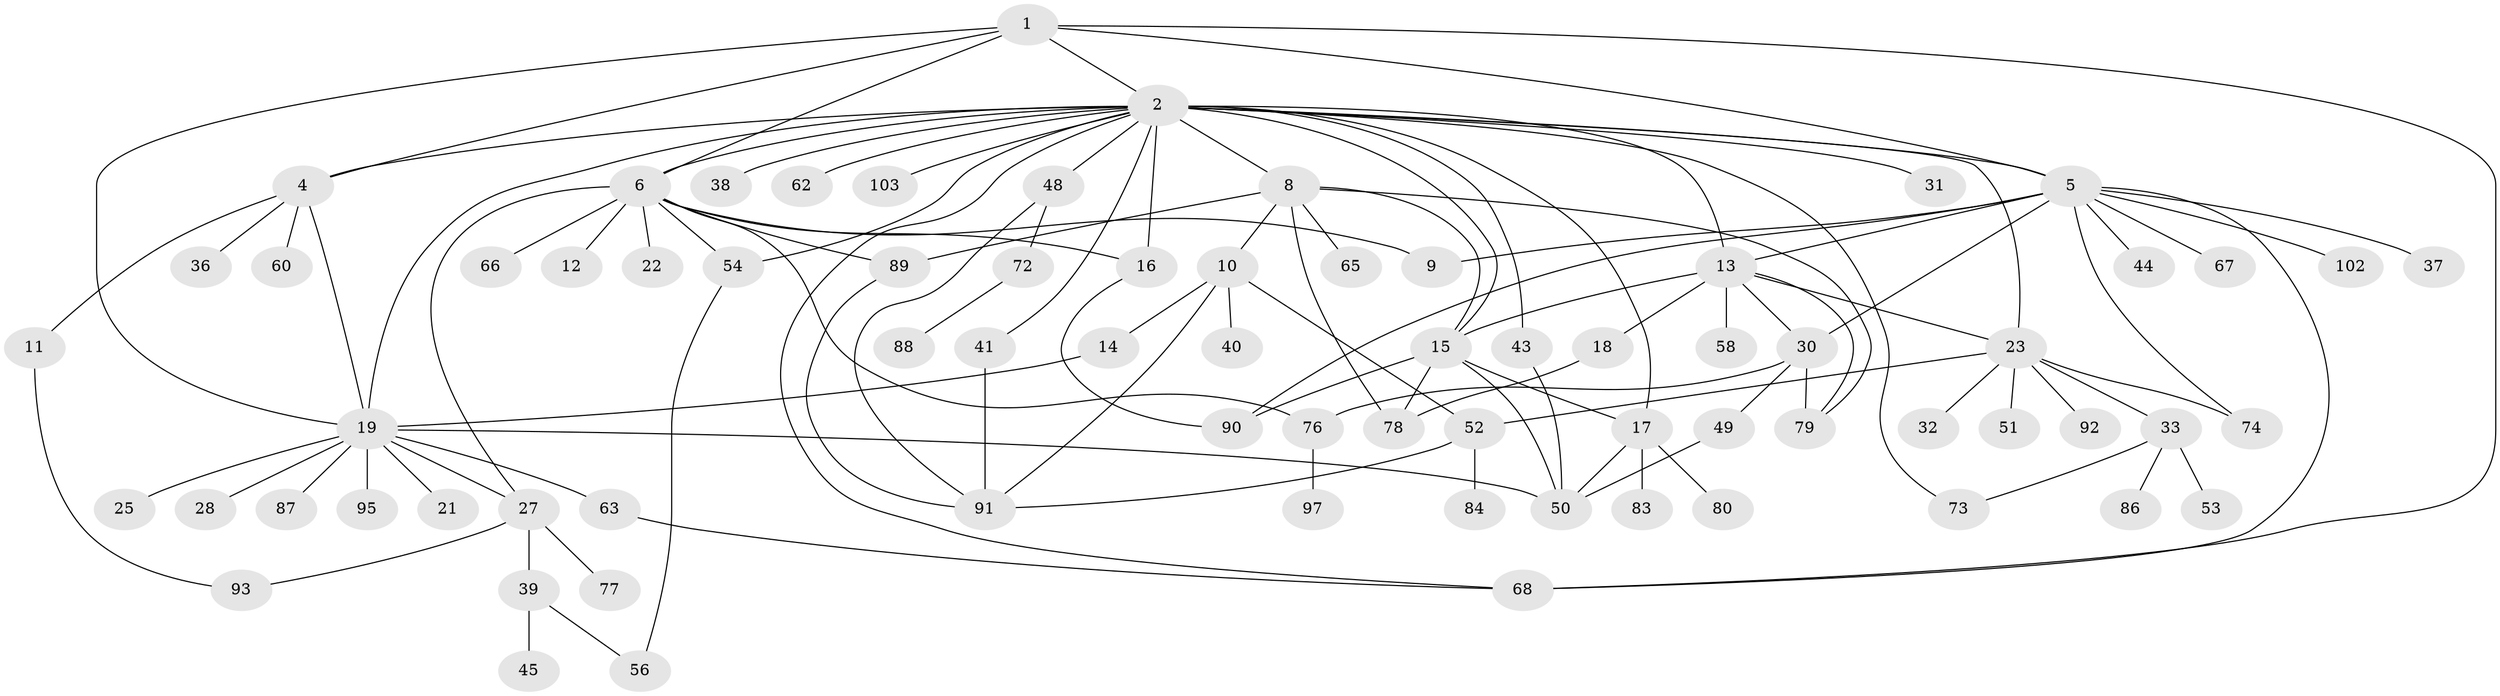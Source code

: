 // Generated by graph-tools (version 1.1) at 2025/51/02/27/25 19:51:55]
// undirected, 74 vertices, 113 edges
graph export_dot {
graph [start="1"]
  node [color=gray90,style=filled];
  1 [super="+3"];
  2 [super="+7"];
  4 [super="+69"];
  5 [super="+26"];
  6 [super="+47"];
  8 [super="+55"];
  9;
  10 [super="+46"];
  11;
  12 [super="+81"];
  13 [super="+20"];
  14;
  15 [super="+34"];
  16 [super="+71"];
  17 [super="+61"];
  18 [super="+96"];
  19 [super="+75"];
  21;
  22;
  23 [super="+24"];
  25;
  27 [super="+29"];
  28 [super="+35"];
  30 [super="+42"];
  31;
  32;
  33 [super="+64"];
  36;
  37 [super="+94"];
  38;
  39 [super="+57"];
  40;
  41;
  43;
  44;
  45;
  48;
  49 [super="+98"];
  50 [super="+85"];
  51;
  52 [super="+59"];
  53;
  54 [super="+100"];
  56 [super="+70"];
  58;
  60;
  62;
  63;
  65;
  66;
  67;
  68 [super="+101"];
  72;
  73;
  74;
  76;
  77;
  78;
  79 [super="+82"];
  80;
  83;
  84;
  86;
  87;
  88;
  89;
  90;
  91 [super="+99"];
  92;
  93;
  95;
  97;
  102;
  103;
  1 -- 2;
  1 -- 4;
  1 -- 5;
  1 -- 68;
  1 -- 19;
  1 -- 6;
  2 -- 6;
  2 -- 13;
  2 -- 17;
  2 -- 19;
  2 -- 23 [weight=3];
  2 -- 31;
  2 -- 38;
  2 -- 41;
  2 -- 43;
  2 -- 48;
  2 -- 62;
  2 -- 73;
  2 -- 103;
  2 -- 16;
  2 -- 4;
  2 -- 8;
  2 -- 15;
  2 -- 5;
  2 -- 54;
  2 -- 68;
  4 -- 11;
  4 -- 19;
  4 -- 36;
  4 -- 60;
  5 -- 9;
  5 -- 13;
  5 -- 37;
  5 -- 44;
  5 -- 74;
  5 -- 90;
  5 -- 102;
  5 -- 67;
  5 -- 30;
  5 -- 68;
  6 -- 9;
  6 -- 12;
  6 -- 16;
  6 -- 22;
  6 -- 27;
  6 -- 54;
  6 -- 76;
  6 -- 89;
  6 -- 66;
  8 -- 10;
  8 -- 65;
  8 -- 78;
  8 -- 89;
  8 -- 79;
  8 -- 15;
  10 -- 14;
  10 -- 40;
  10 -- 52;
  10 -- 91;
  11 -- 93;
  13 -- 15 [weight=2];
  13 -- 18;
  13 -- 58;
  13 -- 30;
  13 -- 79;
  13 -- 23;
  14 -- 19;
  15 -- 17;
  15 -- 50;
  15 -- 90;
  15 -- 78;
  16 -- 90;
  17 -- 50;
  17 -- 80;
  17 -- 83;
  18 -- 78;
  19 -- 21;
  19 -- 25;
  19 -- 28;
  19 -- 63;
  19 -- 95;
  19 -- 50;
  19 -- 87;
  19 -- 27;
  23 -- 32;
  23 -- 33;
  23 -- 74;
  23 -- 51;
  23 -- 52;
  23 -- 92;
  27 -- 39;
  27 -- 77;
  27 -- 93;
  30 -- 49;
  30 -- 76;
  30 -- 79;
  33 -- 53;
  33 -- 73;
  33 -- 86;
  39 -- 45;
  39 -- 56;
  41 -- 91;
  43 -- 50;
  48 -- 72;
  48 -- 91;
  49 -- 50;
  52 -- 84;
  52 -- 91;
  54 -- 56;
  63 -- 68;
  72 -- 88;
  76 -- 97;
  89 -- 91;
}
